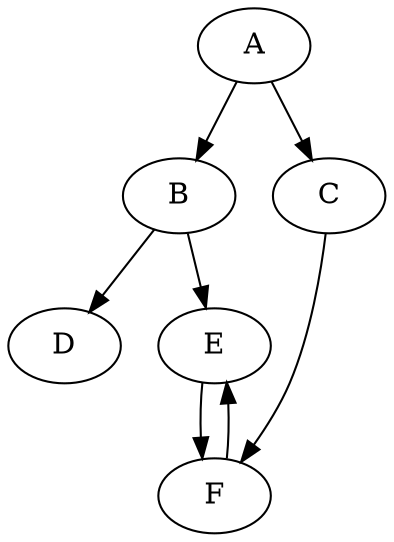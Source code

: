 // graf
digraph {
	0 [label=A]
	0 -> 1 [label=""]
	1 [label=B]
	1 -> 3 [label=""]
	3 [label=D]
	1 -> 4 [label=""]
	4 [label=E]
	4 -> 5 [label=""]
	5 [label=F]
	5 -> 4 [label=""]
	0 -> 2 [label=""]
	2 [label=C]
	2 -> 5 [label=""]
}

